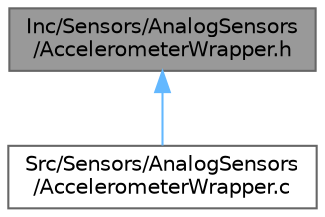 digraph "Inc/Sensors/AnalogSensors/AccelerometerWrapper.h"
{
 // LATEX_PDF_SIZE
  bgcolor="transparent";
  edge [fontname=Helvetica,fontsize=10,labelfontname=Helvetica,labelfontsize=10];
  node [fontname=Helvetica,fontsize=10,shape=box,height=0.2,width=0.4];
  Node1 [label="Inc/Sensors/AnalogSensors\l/AccelerometerWrapper.h",height=0.2,width=0.4,color="gray40", fillcolor="grey60", style="filled", fontcolor="black",tooltip=" "];
  Node1 -> Node2 [dir="back",color="steelblue1",style="solid"];
  Node2 [label="Src/Sensors/AnalogSensors\l/AccelerometerWrapper.c",height=0.2,width=0.4,color="grey40", fillcolor="white", style="filled",URL="$AccelerometerWrapper_8c.html",tooltip=" "];
}
